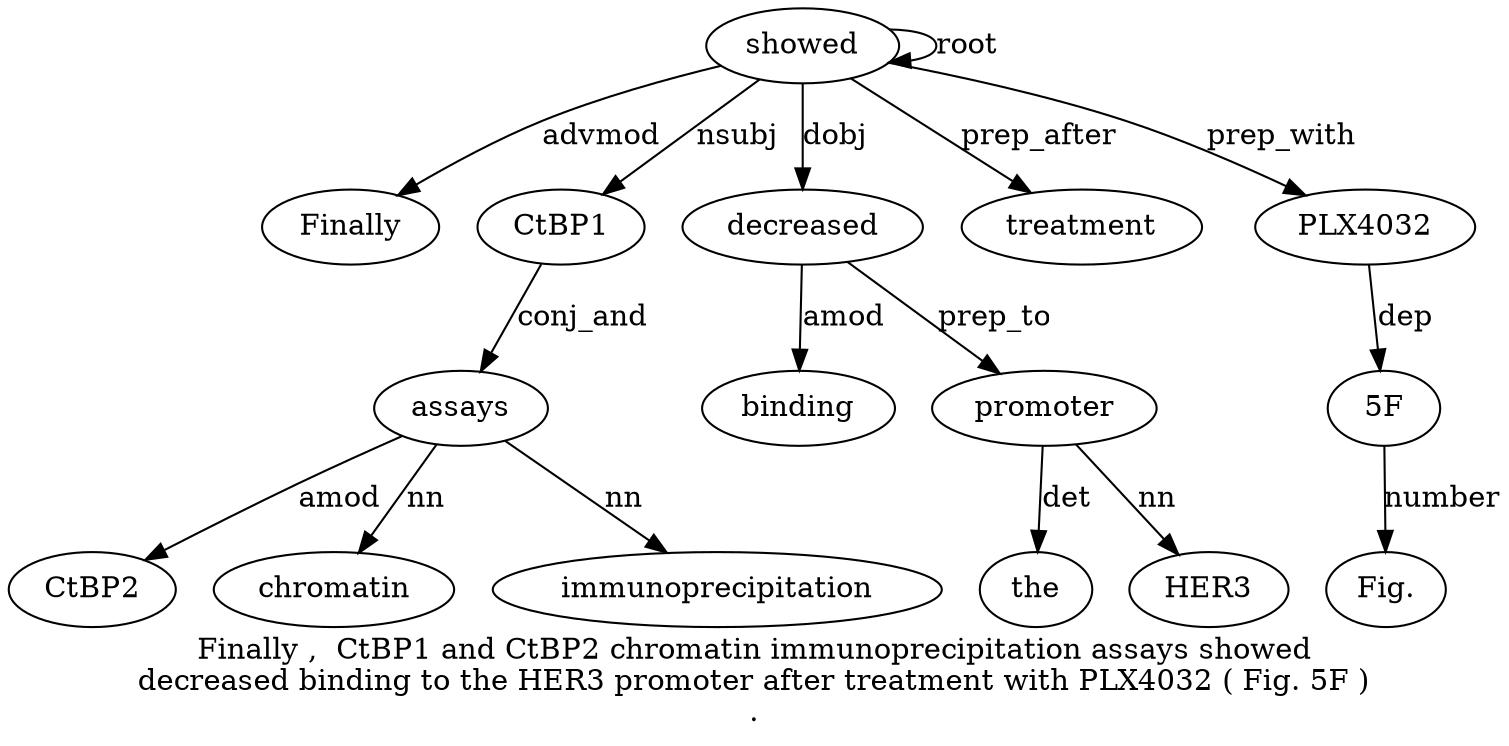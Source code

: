 digraph "Finally ,  CtBP1 and CtBP2 chromatin immunoprecipitation assays showed decreased binding to the HER3 promoter after treatment with PLX4032 ( Fig. 5F ) ." {
label="Finally ,  CtBP1 and CtBP2 chromatin immunoprecipitation assays showed
decreased binding to the HER3 promoter after treatment with PLX4032 ( Fig. 5F )
.";
showed9 [style=filled, fillcolor=white, label=showed];
Finally1 [style=filled, fillcolor=white, label=Finally];
showed9 -> Finally1  [label=advmod];
CtBP13 [style=filled, fillcolor=white, label=CtBP1];
showed9 -> CtBP13  [label=nsubj];
assays8 [style=filled, fillcolor=white, label=assays];
CtBP25 [style=filled, fillcolor=white, label=CtBP2];
assays8 -> CtBP25  [label=amod];
chromatin6 [style=filled, fillcolor=white, label=chromatin];
assays8 -> chromatin6  [label=nn];
immunoprecipitation7 [style=filled, fillcolor=white, label=immunoprecipitation];
assays8 -> immunoprecipitation7  [label=nn];
CtBP13 -> assays8  [label=conj_and];
showed9 -> showed9  [label=root];
decreased10 [style=filled, fillcolor=white, label=decreased];
showed9 -> decreased10  [label=dobj];
binding11 [style=filled, fillcolor=white, label=binding];
decreased10 -> binding11  [label=amod];
promoter15 [style=filled, fillcolor=white, label=promoter];
the13 [style=filled, fillcolor=white, label=the];
promoter15 -> the13  [label=det];
HER314 [style=filled, fillcolor=white, label=HER3];
promoter15 -> HER314  [label=nn];
decreased10 -> promoter15  [label=prep_to];
treatment17 [style=filled, fillcolor=white, label=treatment];
showed9 -> treatment17  [label=prep_after];
PLX403219 [style=filled, fillcolor=white, label=PLX4032];
showed9 -> PLX403219  [label=prep_with];
"5F22" [style=filled, fillcolor=white, label="5F"];
"Fig.21" [style=filled, fillcolor=white, label="Fig."];
"5F22" -> "Fig.21"  [label=number];
PLX403219 -> "5F22"  [label=dep];
}
